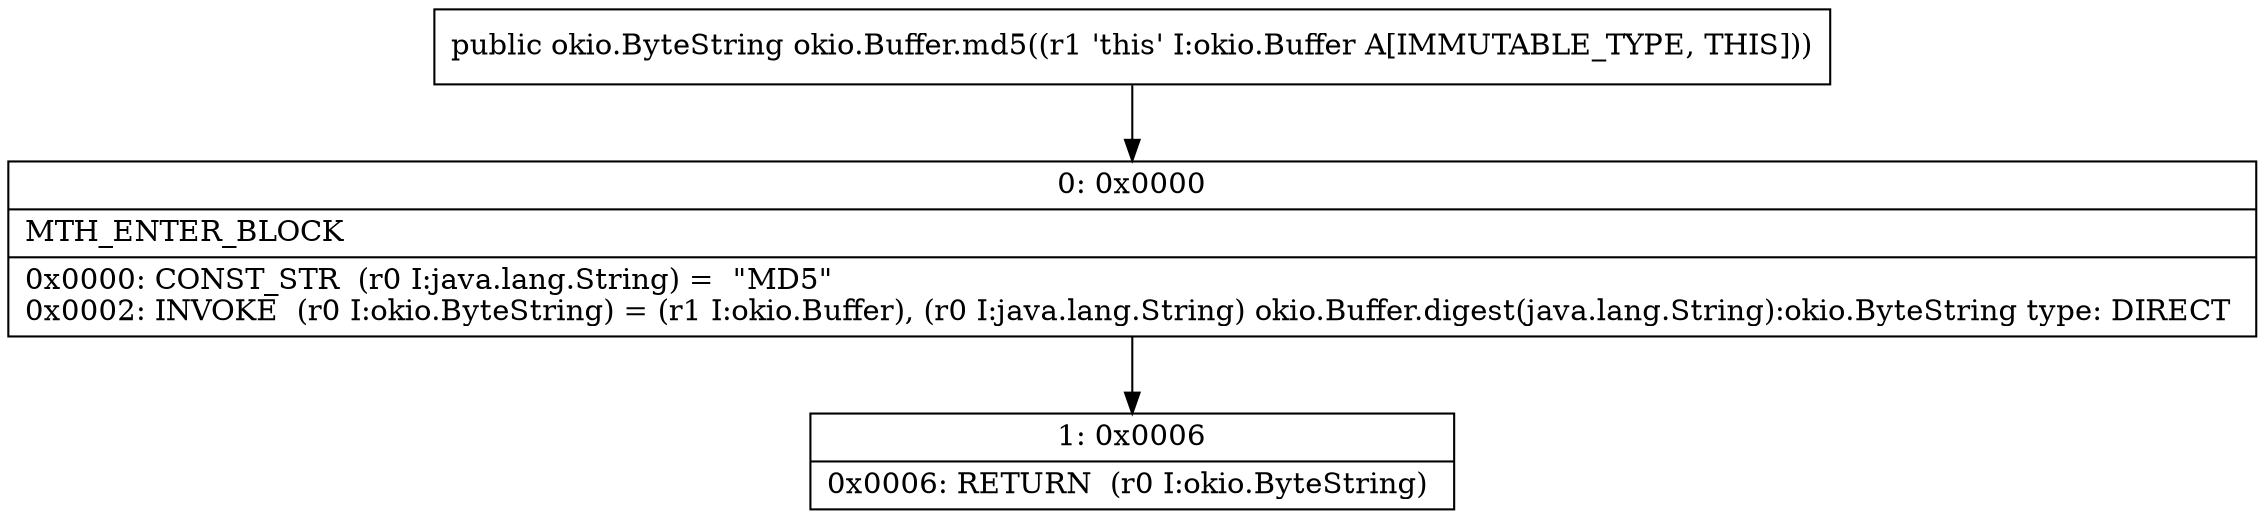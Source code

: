 digraph "CFG forokio.Buffer.md5()Lokio\/ByteString;" {
Node_0 [shape=record,label="{0\:\ 0x0000|MTH_ENTER_BLOCK\l|0x0000: CONST_STR  (r0 I:java.lang.String) =  \"MD5\" \l0x0002: INVOKE  (r0 I:okio.ByteString) = (r1 I:okio.Buffer), (r0 I:java.lang.String) okio.Buffer.digest(java.lang.String):okio.ByteString type: DIRECT \l}"];
Node_1 [shape=record,label="{1\:\ 0x0006|0x0006: RETURN  (r0 I:okio.ByteString) \l}"];
MethodNode[shape=record,label="{public okio.ByteString okio.Buffer.md5((r1 'this' I:okio.Buffer A[IMMUTABLE_TYPE, THIS])) }"];
MethodNode -> Node_0;
Node_0 -> Node_1;
}

